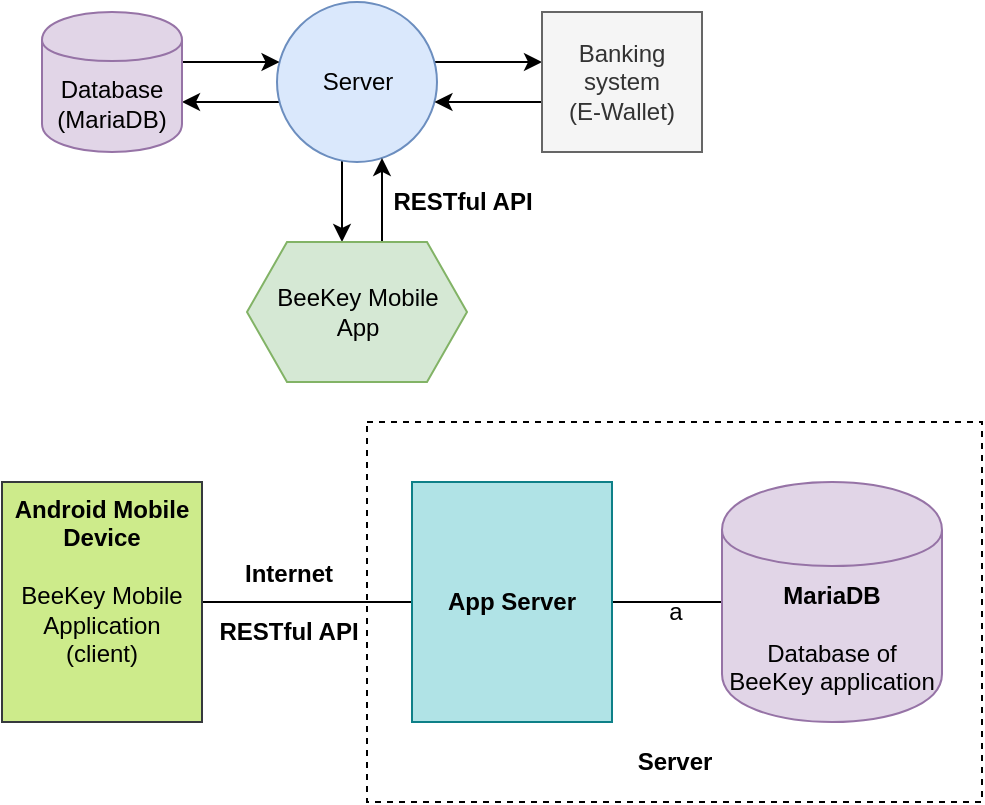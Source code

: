 <mxfile version="13.5.1" type="device"><diagram id="ZWljdMi8B0SpK-g63LY1" name="Page-1"><mxGraphModel dx="1024" dy="592" grid="1" gridSize="10" guides="1" tooltips="1" connect="1" arrows="1" fold="1" page="1" pageScale="1" pageWidth="850" pageHeight="1100" math="0" shadow="0"><root><mxCell id="0"/><mxCell id="1" parent="0"/><mxCell id="Ud4gGeZN_f0UqN68GGvZ-30" value="a" style="rounded=0;whiteSpace=wrap;html=1;align=center;dashed=1;" vertex="1" parent="1"><mxGeometry x="362.5" y="420" width="307.5" height="190" as="geometry"/></mxCell><mxCell id="Ud4gGeZN_f0UqN68GGvZ-6" style="edgeStyle=orthogonalEdgeStyle;rounded=0;orthogonalLoop=1;jettySize=auto;html=1;" edge="1" parent="1" source="Ud4gGeZN_f0UqN68GGvZ-1" target="Ud4gGeZN_f0UqN68GGvZ-2"><mxGeometry relative="1" as="geometry"><Array as="points"><mxPoint x="280" y="260"/><mxPoint x="280" y="260"/></Array></mxGeometry></mxCell><mxCell id="Ud4gGeZN_f0UqN68GGvZ-7" style="edgeStyle=orthogonalEdgeStyle;rounded=0;orthogonalLoop=1;jettySize=auto;html=1;" edge="1" parent="1" source="Ud4gGeZN_f0UqN68GGvZ-1" target="Ud4gGeZN_f0UqN68GGvZ-3"><mxGeometry relative="1" as="geometry"><Array as="points"><mxPoint x="430" y="240"/><mxPoint x="430" y="240"/></Array></mxGeometry></mxCell><mxCell id="Ud4gGeZN_f0UqN68GGvZ-9" style="edgeStyle=orthogonalEdgeStyle;rounded=0;orthogonalLoop=1;jettySize=auto;html=1;" edge="1" parent="1" source="Ud4gGeZN_f0UqN68GGvZ-1" target="Ud4gGeZN_f0UqN68GGvZ-4"><mxGeometry relative="1" as="geometry"><Array as="points"><mxPoint x="350" y="300"/><mxPoint x="350" y="300"/></Array></mxGeometry></mxCell><mxCell id="Ud4gGeZN_f0UqN68GGvZ-1" value="Server" style="ellipse;whiteSpace=wrap;html=1;aspect=fixed;fillColor=#dae8fc;strokeColor=#6c8ebf;" vertex="1" parent="1"><mxGeometry x="317.5" y="210" width="80" height="80" as="geometry"/></mxCell><mxCell id="Ud4gGeZN_f0UqN68GGvZ-5" style="edgeStyle=orthogonalEdgeStyle;rounded=0;orthogonalLoop=1;jettySize=auto;html=1;" edge="1" parent="1" source="Ud4gGeZN_f0UqN68GGvZ-2" target="Ud4gGeZN_f0UqN68GGvZ-1"><mxGeometry relative="1" as="geometry"><Array as="points"><mxPoint x="290" y="240"/><mxPoint x="290" y="240"/></Array></mxGeometry></mxCell><mxCell id="Ud4gGeZN_f0UqN68GGvZ-2" value="Database (MariaDB)" style="shape=cylinder;whiteSpace=wrap;html=1;boundedLbl=1;backgroundOutline=1;fillColor=#e1d5e7;strokeColor=#9673a6;" vertex="1" parent="1"><mxGeometry x="200" y="215" width="70" height="70" as="geometry"/></mxCell><mxCell id="Ud4gGeZN_f0UqN68GGvZ-8" style="edgeStyle=orthogonalEdgeStyle;rounded=0;orthogonalLoop=1;jettySize=auto;html=1;" edge="1" parent="1" source="Ud4gGeZN_f0UqN68GGvZ-3" target="Ud4gGeZN_f0UqN68GGvZ-1"><mxGeometry relative="1" as="geometry"><Array as="points"><mxPoint x="440" y="260"/><mxPoint x="440" y="260"/></Array></mxGeometry></mxCell><mxCell id="Ud4gGeZN_f0UqN68GGvZ-3" value="Banking system &lt;br&gt;(E-Wallet)" style="rounded=0;whiteSpace=wrap;html=1;fillColor=#f5f5f5;strokeColor=#666666;fontColor=#333333;" vertex="1" parent="1"><mxGeometry x="450" y="215" width="80" height="70" as="geometry"/></mxCell><mxCell id="Ud4gGeZN_f0UqN68GGvZ-10" style="edgeStyle=orthogonalEdgeStyle;rounded=0;orthogonalLoop=1;jettySize=auto;html=1;" edge="1" parent="1" source="Ud4gGeZN_f0UqN68GGvZ-4" target="Ud4gGeZN_f0UqN68GGvZ-1"><mxGeometry relative="1" as="geometry"><Array as="points"><mxPoint x="370" y="300"/><mxPoint x="370" y="300"/></Array></mxGeometry></mxCell><mxCell id="Ud4gGeZN_f0UqN68GGvZ-4" value="BeeKey Mobile&lt;br&gt;App" style="shape=hexagon;perimeter=hexagonPerimeter2;whiteSpace=wrap;html=1;fixedSize=1;fillColor=#d5e8d4;strokeColor=#82b366;" vertex="1" parent="1"><mxGeometry x="302.5" y="330" width="110" height="70" as="geometry"/></mxCell><mxCell id="Ud4gGeZN_f0UqN68GGvZ-26" style="edgeStyle=orthogonalEdgeStyle;rounded=0;orthogonalLoop=1;jettySize=auto;html=1;endArrow=none;endFill=0;" edge="1" parent="1" source="Ud4gGeZN_f0UqN68GGvZ-11" target="Ud4gGeZN_f0UqN68GGvZ-12"><mxGeometry relative="1" as="geometry"/></mxCell><mxCell id="Ud4gGeZN_f0UqN68GGvZ-11" value="&lt;b&gt;Android Mobile Device&lt;br&gt;&lt;/b&gt;&lt;br&gt;BeeKey Mobile&lt;br&gt;Application&lt;br&gt;(client)" style="rounded=0;whiteSpace=wrap;html=1;align=center;verticalAlign=top;fillColor=#cdeb8b;strokeColor=#36393d;" vertex="1" parent="1"><mxGeometry x="180" y="450" width="100" height="120" as="geometry"/></mxCell><mxCell id="Ud4gGeZN_f0UqN68GGvZ-27" style="edgeStyle=orthogonalEdgeStyle;rounded=0;orthogonalLoop=1;jettySize=auto;html=1;endArrow=none;endFill=0;" edge="1" parent="1" source="Ud4gGeZN_f0UqN68GGvZ-12" target="Ud4gGeZN_f0UqN68GGvZ-14"><mxGeometry relative="1" as="geometry"/></mxCell><mxCell id="Ud4gGeZN_f0UqN68GGvZ-12" value="&lt;b&gt;App Server&lt;/b&gt;" style="rounded=0;whiteSpace=wrap;html=1;align=center;fillColor=#b0e3e6;strokeColor=#0e8088;" vertex="1" parent="1"><mxGeometry x="385" y="450" width="100" height="120" as="geometry"/></mxCell><mxCell id="Ud4gGeZN_f0UqN68GGvZ-14" value="&lt;b&gt;MariaDB&lt;/b&gt;&lt;br&gt;&lt;br&gt;Database of BeeKey application" style="shape=cylinder;whiteSpace=wrap;html=1;boundedLbl=1;backgroundOutline=1;fillColor=#e1d5e7;strokeColor=#9673a6;" vertex="1" parent="1"><mxGeometry x="540" y="450" width="110" height="120" as="geometry"/></mxCell><mxCell id="Ud4gGeZN_f0UqN68GGvZ-20" value="RESTful API" style="text;html=1;align=center;verticalAlign=middle;resizable=0;points=[];autosize=1;fontStyle=1" vertex="1" parent="1"><mxGeometry x="365" y="300" width="90" height="20" as="geometry"/></mxCell><mxCell id="Ud4gGeZN_f0UqN68GGvZ-28" value="Internet&lt;br&gt;&lt;br&gt;RESTful API" style="text;html=1;align=center;verticalAlign=middle;resizable=0;points=[];autosize=1;fontStyle=1" vertex="1" parent="1"><mxGeometry x="277.5" y="485" width="90" height="50" as="geometry"/></mxCell><mxCell id="Ud4gGeZN_f0UqN68GGvZ-31" value="Server" style="text;html=1;align=center;verticalAlign=middle;resizable=0;points=[];autosize=1;fontStyle=1" vertex="1" parent="1"><mxGeometry x="491.25" y="580" width="50" height="20" as="geometry"/></mxCell></root></mxGraphModel></diagram></mxfile>